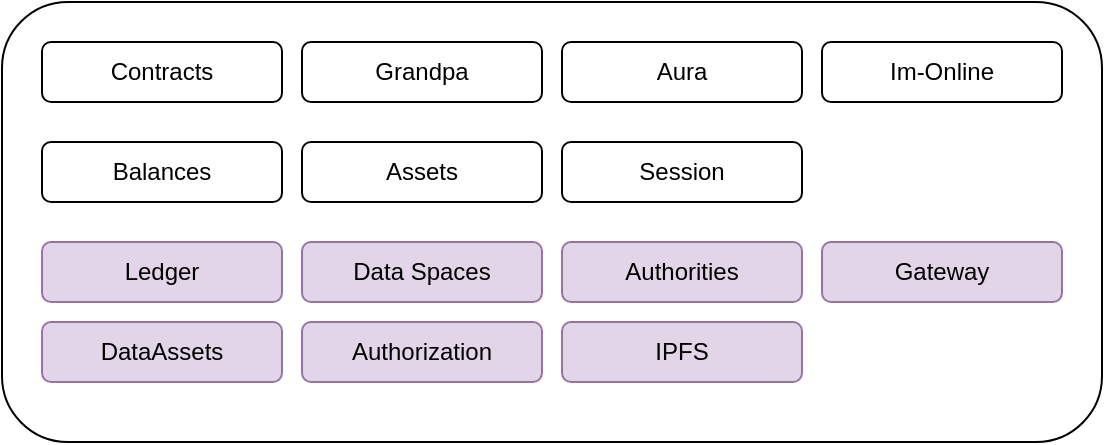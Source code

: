 <mxfile version="20.3.3" type="device"><diagram id="odQJvoNJ-KMSrvyY4dhe" name="Page-1"><mxGraphModel dx="931" dy="530" grid="1" gridSize="10" guides="1" tooltips="1" connect="1" arrows="1" fold="1" page="1" pageScale="1" pageWidth="850" pageHeight="1100" math="0" shadow="0"><root><mxCell id="0"/><mxCell id="1" parent="0"/><mxCell id="WZDpKfPv8gYUc8SXXQie-2" value="" style="rounded=1;whiteSpace=wrap;html=1;" parent="1" vertex="1"><mxGeometry x="30" y="70" width="550" height="220" as="geometry"/></mxCell><mxCell id="WZDpKfPv8gYUc8SXXQie-3" value="Grandpa" style="rounded=1;whiteSpace=wrap;html=1;" parent="1" vertex="1"><mxGeometry x="180" y="90" width="120" height="30" as="geometry"/></mxCell><mxCell id="WZDpKfPv8gYUc8SXXQie-4" value="Aura" style="rounded=1;whiteSpace=wrap;html=1;" parent="1" vertex="1"><mxGeometry x="310" y="90" width="120" height="30" as="geometry"/></mxCell><mxCell id="WZDpKfPv8gYUc8SXXQie-5" value="Authorities" style="rounded=1;whiteSpace=wrap;html=1;fillColor=#e1d5e7;strokeColor=#9673a6;" parent="1" vertex="1"><mxGeometry x="310" y="190" width="120" height="30" as="geometry"/></mxCell><mxCell id="WZDpKfPv8gYUc8SXXQie-6" value="DataAssets" style="rounded=1;whiteSpace=wrap;html=1;fillColor=#e1d5e7;strokeColor=#9673a6;" parent="1" vertex="1"><mxGeometry x="50" y="230" width="120" height="30" as="geometry"/></mxCell><mxCell id="WZDpKfPv8gYUc8SXXQie-7" value="Session" style="rounded=1;whiteSpace=wrap;html=1;" parent="1" vertex="1"><mxGeometry x="310" y="140" width="120" height="30" as="geometry"/></mxCell><mxCell id="WZDpKfPv8gYUc8SXXQie-8" value="Assets" style="rounded=1;whiteSpace=wrap;html=1;" parent="1" vertex="1"><mxGeometry x="180" y="140" width="120" height="30" as="geometry"/></mxCell><mxCell id="Aii5WkEi72ghrA8KFqpQ-1" value="Im-Online" style="rounded=1;whiteSpace=wrap;html=1;" parent="1" vertex="1"><mxGeometry x="440" y="90" width="120" height="30" as="geometry"/></mxCell><mxCell id="Aii5WkEi72ghrA8KFqpQ-2" value="Ledger" style="rounded=1;whiteSpace=wrap;html=1;fillColor=#e1d5e7;strokeColor=#9673a6;" parent="1" vertex="1"><mxGeometry x="50" y="190" width="120" height="30" as="geometry"/></mxCell><mxCell id="Aii5WkEi72ghrA8KFqpQ-5" value="Balances" style="rounded=1;whiteSpace=wrap;html=1;" parent="1" vertex="1"><mxGeometry x="50" y="140" width="120" height="30" as="geometry"/></mxCell><mxCell id="Aii5WkEi72ghrA8KFqpQ-6" value="Authorization" style="rounded=1;whiteSpace=wrap;html=1;fillColor=#e1d5e7;strokeColor=#9673a6;" parent="1" vertex="1"><mxGeometry x="180" y="230" width="120" height="30" as="geometry"/></mxCell><mxCell id="Aii5WkEi72ghrA8KFqpQ-7" value="Contracts" style="rounded=1;whiteSpace=wrap;html=1;" parent="1" vertex="1"><mxGeometry x="50" y="90" width="120" height="30" as="geometry"/></mxCell><mxCell id="owkvqqpV31epuEfsUifl-1" value="Data Spaces" style="rounded=1;whiteSpace=wrap;html=1;fillColor=#e1d5e7;strokeColor=#9673a6;" parent="1" vertex="1"><mxGeometry x="180" y="190" width="120" height="30" as="geometry"/></mxCell><mxCell id="srkLlo-DwZoFjsuRnHKZ-1" value="Gateway" style="rounded=1;whiteSpace=wrap;html=1;fillColor=#e1d5e7;strokeColor=#9673a6;" parent="1" vertex="1"><mxGeometry x="440" y="190" width="120" height="30" as="geometry"/></mxCell><mxCell id="CyEkOZMqABxVA3h8Z_vi-1" value="IPFS" style="rounded=1;whiteSpace=wrap;html=1;fillColor=#e1d5e7;strokeColor=#9673a6;" vertex="1" parent="1"><mxGeometry x="310" y="230" width="120" height="30" as="geometry"/></mxCell><mxCell id="CyEkOZMqABxVA3h8Z_vi-11" style="edgeStyle=orthogonalEdgeStyle;rounded=0;orthogonalLoop=1;jettySize=auto;html=1;exitX=0.5;exitY=1;exitDx=0;exitDy=0;" edge="1" parent="1" source="owkvqqpV31epuEfsUifl-1" target="owkvqqpV31epuEfsUifl-1"><mxGeometry relative="1" as="geometry"/></mxCell></root></mxGraphModel></diagram></mxfile>